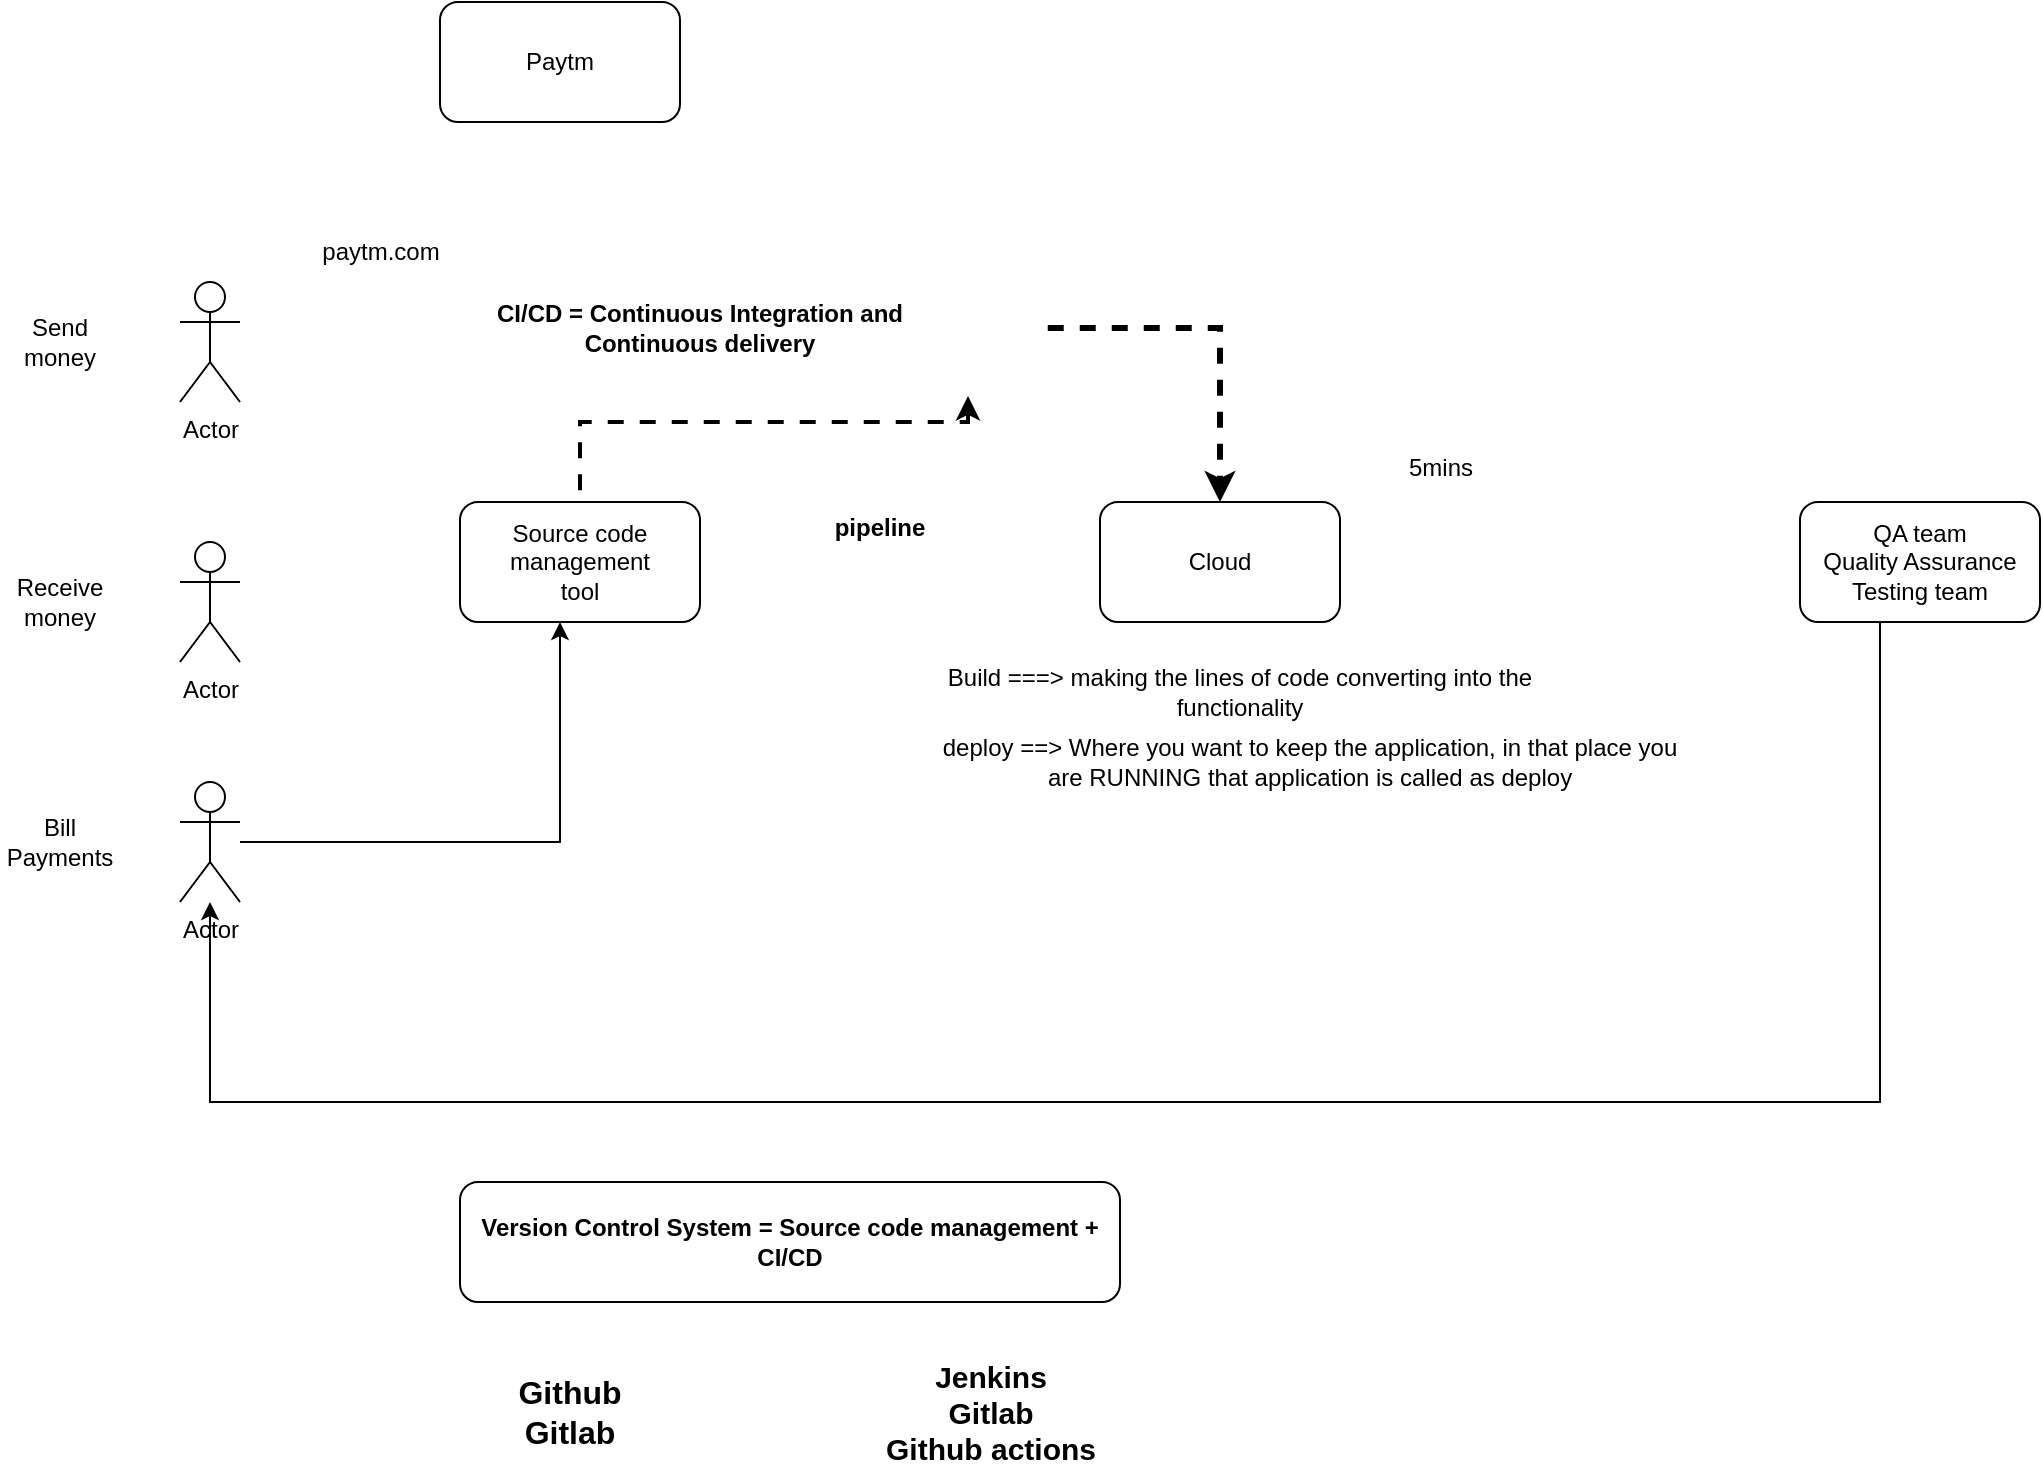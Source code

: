 <mxfile version="27.2.0">
  <diagram name="Page-1" id="lLMmY-Biwxp_Vvd2j5Sx">
    <mxGraphModel dx="873" dy="1601" grid="1" gridSize="10" guides="1" tooltips="1" connect="1" arrows="1" fold="1" page="1" pageScale="1" pageWidth="850" pageHeight="1100" math="0" shadow="0">
      <root>
        <mxCell id="0" />
        <mxCell id="1" parent="0" />
        <mxCell id="s3WjTyA8x37EdTAyPBMk-1" value="Actor" style="shape=umlActor;verticalLabelPosition=bottom;verticalAlign=top;html=1;outlineConnect=0;" vertex="1" parent="1">
          <mxGeometry x="170" y="120" width="30" height="60" as="geometry" />
        </mxCell>
        <mxCell id="s3WjTyA8x37EdTAyPBMk-2" value="Actor" style="shape=umlActor;verticalLabelPosition=bottom;verticalAlign=top;html=1;outlineConnect=0;" vertex="1" parent="1">
          <mxGeometry x="170" y="250" width="30" height="60" as="geometry" />
        </mxCell>
        <mxCell id="s3WjTyA8x37EdTAyPBMk-19" style="edgeStyle=orthogonalEdgeStyle;rounded=0;orthogonalLoop=1;jettySize=auto;html=1;" edge="1" parent="1" source="s3WjTyA8x37EdTAyPBMk-3" target="s3WjTyA8x37EdTAyPBMk-18">
          <mxGeometry relative="1" as="geometry">
            <Array as="points">
              <mxPoint x="360" y="400" />
            </Array>
          </mxGeometry>
        </mxCell>
        <mxCell id="s3WjTyA8x37EdTAyPBMk-3" value="Actor" style="shape=umlActor;verticalLabelPosition=bottom;verticalAlign=top;html=1;outlineConnect=0;" vertex="1" parent="1">
          <mxGeometry x="170" y="370" width="30" height="60" as="geometry" />
        </mxCell>
        <mxCell id="s3WjTyA8x37EdTAyPBMk-4" value="Paytm" style="rounded=1;whiteSpace=wrap;html=1;" vertex="1" parent="1">
          <mxGeometry x="300" y="-20" width="120" height="60" as="geometry" />
        </mxCell>
        <mxCell id="s3WjTyA8x37EdTAyPBMk-5" value="Send money" style="text;html=1;align=center;verticalAlign=middle;whiteSpace=wrap;rounded=0;" vertex="1" parent="1">
          <mxGeometry x="80" y="135" width="60" height="30" as="geometry" />
        </mxCell>
        <mxCell id="s3WjTyA8x37EdTAyPBMk-6" value="Receive money" style="text;html=1;align=center;verticalAlign=middle;whiteSpace=wrap;rounded=0;" vertex="1" parent="1">
          <mxGeometry x="80" y="265" width="60" height="30" as="geometry" />
        </mxCell>
        <mxCell id="s3WjTyA8x37EdTAyPBMk-7" value="Bill Payments" style="text;html=1;align=center;verticalAlign=middle;whiteSpace=wrap;rounded=0;" vertex="1" parent="1">
          <mxGeometry x="80" y="385" width="60" height="30" as="geometry" />
        </mxCell>
        <mxCell id="s3WjTyA8x37EdTAyPBMk-8" value="Cloud" style="rounded=1;whiteSpace=wrap;html=1;" vertex="1" parent="1">
          <mxGeometry x="630" y="230" width="120" height="60" as="geometry" />
        </mxCell>
        <mxCell id="s3WjTyA8x37EdTAyPBMk-11" value="Build ===&amp;gt; making the lines of code converting into the functionality" style="text;html=1;align=center;verticalAlign=middle;whiteSpace=wrap;rounded=0;" vertex="1" parent="1">
          <mxGeometry x="540" y="310" width="320" height="30" as="geometry" />
        </mxCell>
        <mxCell id="s3WjTyA8x37EdTAyPBMk-12" value="deploy ==&amp;gt; Where you want to keep the application, in that place you are RUNNING that application is called as deploy" style="text;html=1;align=center;verticalAlign=middle;whiteSpace=wrap;rounded=0;" vertex="1" parent="1">
          <mxGeometry x="550" y="345" width="370" height="30" as="geometry" />
        </mxCell>
        <mxCell id="s3WjTyA8x37EdTAyPBMk-13" value="5mins" style="text;html=1;align=center;verticalAlign=middle;resizable=0;points=[];autosize=1;strokeColor=none;fillColor=none;" vertex="1" parent="1">
          <mxGeometry x="770" y="198" width="60" height="30" as="geometry" />
        </mxCell>
        <mxCell id="s3WjTyA8x37EdTAyPBMk-14" value="paytm.com" style="text;html=1;align=center;verticalAlign=middle;resizable=0;points=[];autosize=1;strokeColor=none;fillColor=none;" vertex="1" parent="1">
          <mxGeometry x="230" y="90" width="80" height="30" as="geometry" />
        </mxCell>
        <mxCell id="s3WjTyA8x37EdTAyPBMk-16" style="edgeStyle=orthogonalEdgeStyle;rounded=0;orthogonalLoop=1;jettySize=auto;html=1;" edge="1" parent="1" source="s3WjTyA8x37EdTAyPBMk-15" target="s3WjTyA8x37EdTAyPBMk-3">
          <mxGeometry relative="1" as="geometry">
            <Array as="points">
              <mxPoint x="1020" y="530" />
              <mxPoint x="185" y="530" />
            </Array>
          </mxGeometry>
        </mxCell>
        <mxCell id="s3WjTyA8x37EdTAyPBMk-15" value="QA team&lt;br&gt;Quality Assurance&lt;br&gt;Testing team" style="rounded=1;whiteSpace=wrap;html=1;" vertex="1" parent="1">
          <mxGeometry x="980" y="230" width="120" height="60" as="geometry" />
        </mxCell>
        <mxCell id="s3WjTyA8x37EdTAyPBMk-25" style="edgeStyle=orthogonalEdgeStyle;rounded=0;orthogonalLoop=1;jettySize=auto;html=1;flowAnimation=1;strokeWidth=2;" edge="1" parent="1" source="s3WjTyA8x37EdTAyPBMk-18" target="s3WjTyA8x37EdTAyPBMk-22">
          <mxGeometry relative="1" as="geometry">
            <Array as="points">
              <mxPoint x="370" y="190" />
              <mxPoint x="564" y="190" />
            </Array>
          </mxGeometry>
        </mxCell>
        <mxCell id="s3WjTyA8x37EdTAyPBMk-18" value="Source code management&lt;br&gt;tool" style="rounded=1;whiteSpace=wrap;html=1;" vertex="1" parent="1">
          <mxGeometry x="310" y="230" width="120" height="60" as="geometry" />
        </mxCell>
        <mxCell id="s3WjTyA8x37EdTAyPBMk-20" value="&lt;b&gt;Version Control System = Source code management + CI/CD&lt;/b&gt;" style="rounded=1;whiteSpace=wrap;html=1;" vertex="1" parent="1">
          <mxGeometry x="310" y="570" width="330" height="60" as="geometry" />
        </mxCell>
        <mxCell id="s3WjTyA8x37EdTAyPBMk-21" value="&lt;b&gt;CI/CD = Continuous Integration and Continuous delivery&lt;/b&gt;" style="text;html=1;align=center;verticalAlign=middle;whiteSpace=wrap;rounded=0;" vertex="1" parent="1">
          <mxGeometry x="320" y="88" width="220" height="110" as="geometry" />
        </mxCell>
        <mxCell id="s3WjTyA8x37EdTAyPBMk-26" style="edgeStyle=orthogonalEdgeStyle;rounded=0;orthogonalLoop=1;jettySize=auto;html=1;flowAnimation=1;strokeWidth=3;" edge="1" parent="1" source="s3WjTyA8x37EdTAyPBMk-22" target="s3WjTyA8x37EdTAyPBMk-8">
          <mxGeometry relative="1" as="geometry" />
        </mxCell>
        <mxCell id="s3WjTyA8x37EdTAyPBMk-22" value="" style="shape=image;html=1;verticalAlign=top;verticalLabelPosition=bottom;labelBackgroundColor=#ffffff;imageAspect=0;aspect=fixed;image=https://cdn1.iconfinder.com/data/icons/science-technology-outline-24-px/24/Android_android_robot_operative_system_robot_technology-128.png" vertex="1" parent="1">
          <mxGeometry x="530" y="109" width="68" height="68" as="geometry" />
        </mxCell>
        <mxCell id="s3WjTyA8x37EdTAyPBMk-29" value="&lt;b&gt;&lt;font style=&quot;font-size: 16px;&quot;&gt;Github&lt;br&gt;Gitlab&lt;/font&gt;&lt;/b&gt;" style="text;html=1;align=center;verticalAlign=middle;whiteSpace=wrap;rounded=0;" vertex="1" parent="1">
          <mxGeometry x="310" y="650" width="110" height="70" as="geometry" />
        </mxCell>
        <mxCell id="s3WjTyA8x37EdTAyPBMk-30" value="&lt;b&gt;&lt;font style=&quot;font-size: 15px;&quot;&gt;Jenkins&lt;br&gt;Gitlab&lt;br&gt;Github actions&lt;/font&gt;&lt;/b&gt;" style="text;html=1;align=center;verticalAlign=middle;resizable=0;points=[];autosize=1;strokeColor=none;fillColor=none;" vertex="1" parent="1">
          <mxGeometry x="510" y="650" width="130" height="70" as="geometry" />
        </mxCell>
        <mxCell id="s3WjTyA8x37EdTAyPBMk-31" value="&lt;b&gt;pipeline&lt;/b&gt;" style="text;html=1;align=center;verticalAlign=middle;whiteSpace=wrap;rounded=0;" vertex="1" parent="1">
          <mxGeometry x="490" y="228" width="60" height="30" as="geometry" />
        </mxCell>
      </root>
    </mxGraphModel>
  </diagram>
</mxfile>
